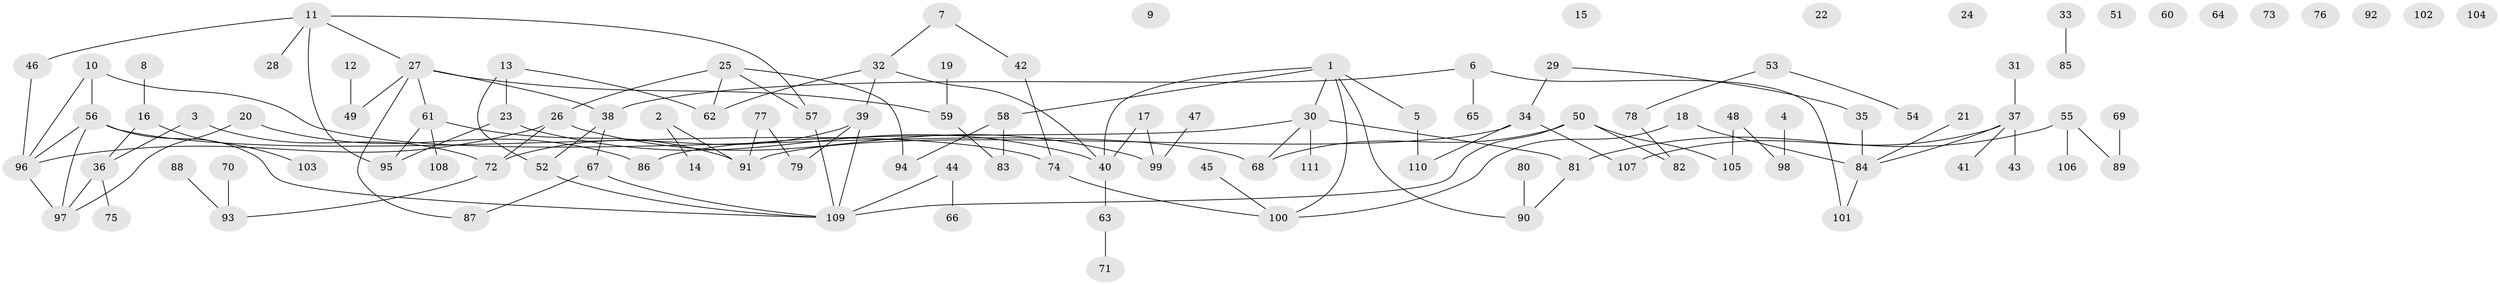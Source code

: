 // Generated by graph-tools (version 1.1) at 2025/00/03/09/25 03:00:41]
// undirected, 111 vertices, 125 edges
graph export_dot {
graph [start="1"]
  node [color=gray90,style=filled];
  1;
  2;
  3;
  4;
  5;
  6;
  7;
  8;
  9;
  10;
  11;
  12;
  13;
  14;
  15;
  16;
  17;
  18;
  19;
  20;
  21;
  22;
  23;
  24;
  25;
  26;
  27;
  28;
  29;
  30;
  31;
  32;
  33;
  34;
  35;
  36;
  37;
  38;
  39;
  40;
  41;
  42;
  43;
  44;
  45;
  46;
  47;
  48;
  49;
  50;
  51;
  52;
  53;
  54;
  55;
  56;
  57;
  58;
  59;
  60;
  61;
  62;
  63;
  64;
  65;
  66;
  67;
  68;
  69;
  70;
  71;
  72;
  73;
  74;
  75;
  76;
  77;
  78;
  79;
  80;
  81;
  82;
  83;
  84;
  85;
  86;
  87;
  88;
  89;
  90;
  91;
  92;
  93;
  94;
  95;
  96;
  97;
  98;
  99;
  100;
  101;
  102;
  103;
  104;
  105;
  106;
  107;
  108;
  109;
  110;
  111;
  1 -- 5;
  1 -- 30;
  1 -- 40;
  1 -- 58;
  1 -- 90;
  1 -- 100;
  2 -- 14;
  2 -- 91;
  3 -- 36;
  3 -- 72;
  4 -- 98;
  5 -- 110;
  6 -- 38;
  6 -- 65;
  6 -- 101;
  7 -- 32;
  7 -- 42;
  8 -- 16;
  10 -- 56;
  10 -- 68;
  10 -- 96;
  11 -- 27;
  11 -- 28;
  11 -- 46;
  11 -- 57;
  11 -- 95;
  12 -- 49;
  13 -- 23;
  13 -- 52;
  13 -- 62;
  16 -- 36;
  16 -- 103;
  17 -- 40;
  17 -- 99;
  18 -- 84;
  18 -- 100;
  19 -- 59;
  20 -- 86;
  20 -- 97;
  21 -- 84;
  23 -- 40;
  23 -- 95;
  25 -- 26;
  25 -- 57;
  25 -- 62;
  25 -- 94;
  26 -- 72;
  26 -- 96;
  26 -- 99;
  27 -- 38;
  27 -- 49;
  27 -- 59;
  27 -- 61;
  27 -- 87;
  29 -- 34;
  29 -- 35;
  30 -- 68;
  30 -- 81;
  30 -- 86;
  30 -- 111;
  31 -- 37;
  32 -- 39;
  32 -- 40;
  32 -- 62;
  33 -- 85;
  34 -- 91;
  34 -- 107;
  34 -- 110;
  35 -- 84;
  36 -- 75;
  36 -- 97;
  37 -- 41;
  37 -- 43;
  37 -- 84;
  37 -- 107;
  38 -- 52;
  38 -- 67;
  39 -- 72;
  39 -- 79;
  39 -- 109;
  40 -- 63;
  42 -- 74;
  44 -- 66;
  44 -- 109;
  45 -- 100;
  46 -- 96;
  47 -- 99;
  48 -- 98;
  48 -- 105;
  50 -- 68;
  50 -- 82;
  50 -- 105;
  50 -- 109;
  52 -- 109;
  53 -- 54;
  53 -- 78;
  55 -- 81;
  55 -- 89;
  55 -- 106;
  56 -- 74;
  56 -- 96;
  56 -- 97;
  56 -- 109;
  57 -- 109;
  58 -- 83;
  58 -- 94;
  59 -- 83;
  61 -- 91;
  61 -- 95;
  61 -- 108;
  63 -- 71;
  67 -- 87;
  67 -- 109;
  69 -- 89;
  70 -- 93;
  72 -- 93;
  74 -- 100;
  77 -- 79;
  77 -- 91;
  78 -- 82;
  80 -- 90;
  81 -- 90;
  84 -- 101;
  88 -- 93;
  96 -- 97;
}
